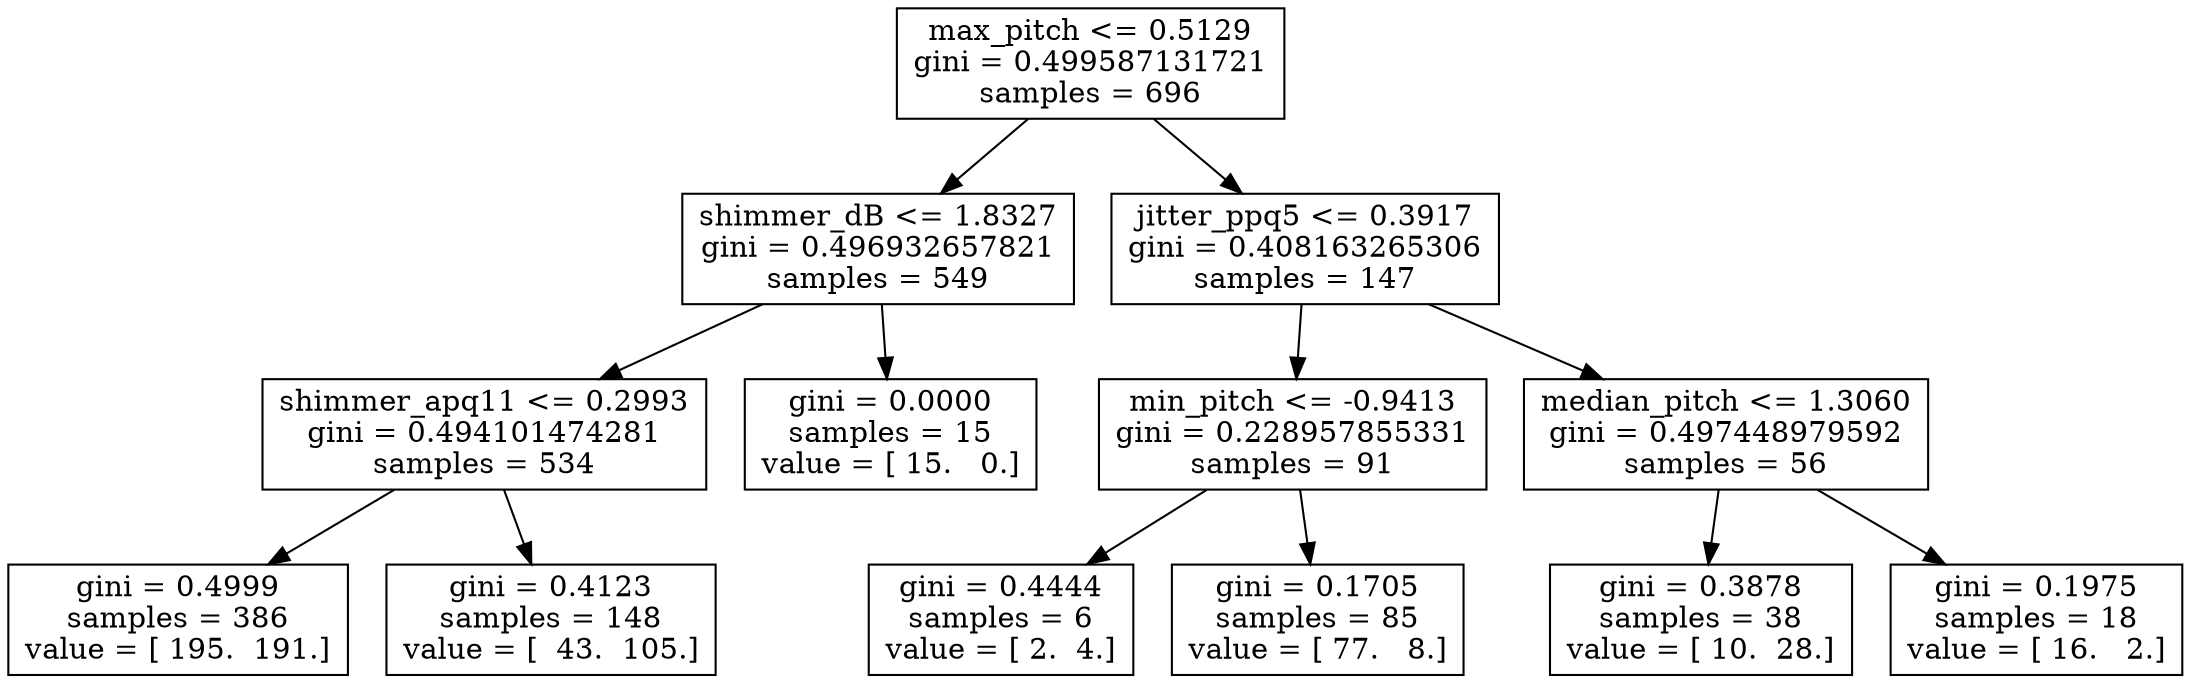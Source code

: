 digraph Tree {
0 [label="max_pitch <= 0.5129\ngini = 0.499587131721\nsamples = 696", shape="box"] ;
1 [label="shimmer_dB <= 1.8327\ngini = 0.496932657821\nsamples = 549", shape="box"] ;
0 -> 1 ;
2 [label="shimmer_apq11 <= 0.2993\ngini = 0.494101474281\nsamples = 534", shape="box"] ;
1 -> 2 ;
3 [label="gini = 0.4999\nsamples = 386\nvalue = [ 195.  191.]", shape="box"] ;
2 -> 3 ;
4 [label="gini = 0.4123\nsamples = 148\nvalue = [  43.  105.]", shape="box"] ;
2 -> 4 ;
5 [label="gini = 0.0000\nsamples = 15\nvalue = [ 15.   0.]", shape="box"] ;
1 -> 5 ;
6 [label="jitter_ppq5 <= 0.3917\ngini = 0.408163265306\nsamples = 147", shape="box"] ;
0 -> 6 ;
7 [label="min_pitch <= -0.9413\ngini = 0.228957855331\nsamples = 91", shape="box"] ;
6 -> 7 ;
8 [label="gini = 0.4444\nsamples = 6\nvalue = [ 2.  4.]", shape="box"] ;
7 -> 8 ;
9 [label="gini = 0.1705\nsamples = 85\nvalue = [ 77.   8.]", shape="box"] ;
7 -> 9 ;
10 [label="median_pitch <= 1.3060\ngini = 0.497448979592\nsamples = 56", shape="box"] ;
6 -> 10 ;
11 [label="gini = 0.3878\nsamples = 38\nvalue = [ 10.  28.]", shape="box"] ;
10 -> 11 ;
12 [label="gini = 0.1975\nsamples = 18\nvalue = [ 16.   2.]", shape="box"] ;
10 -> 12 ;
}